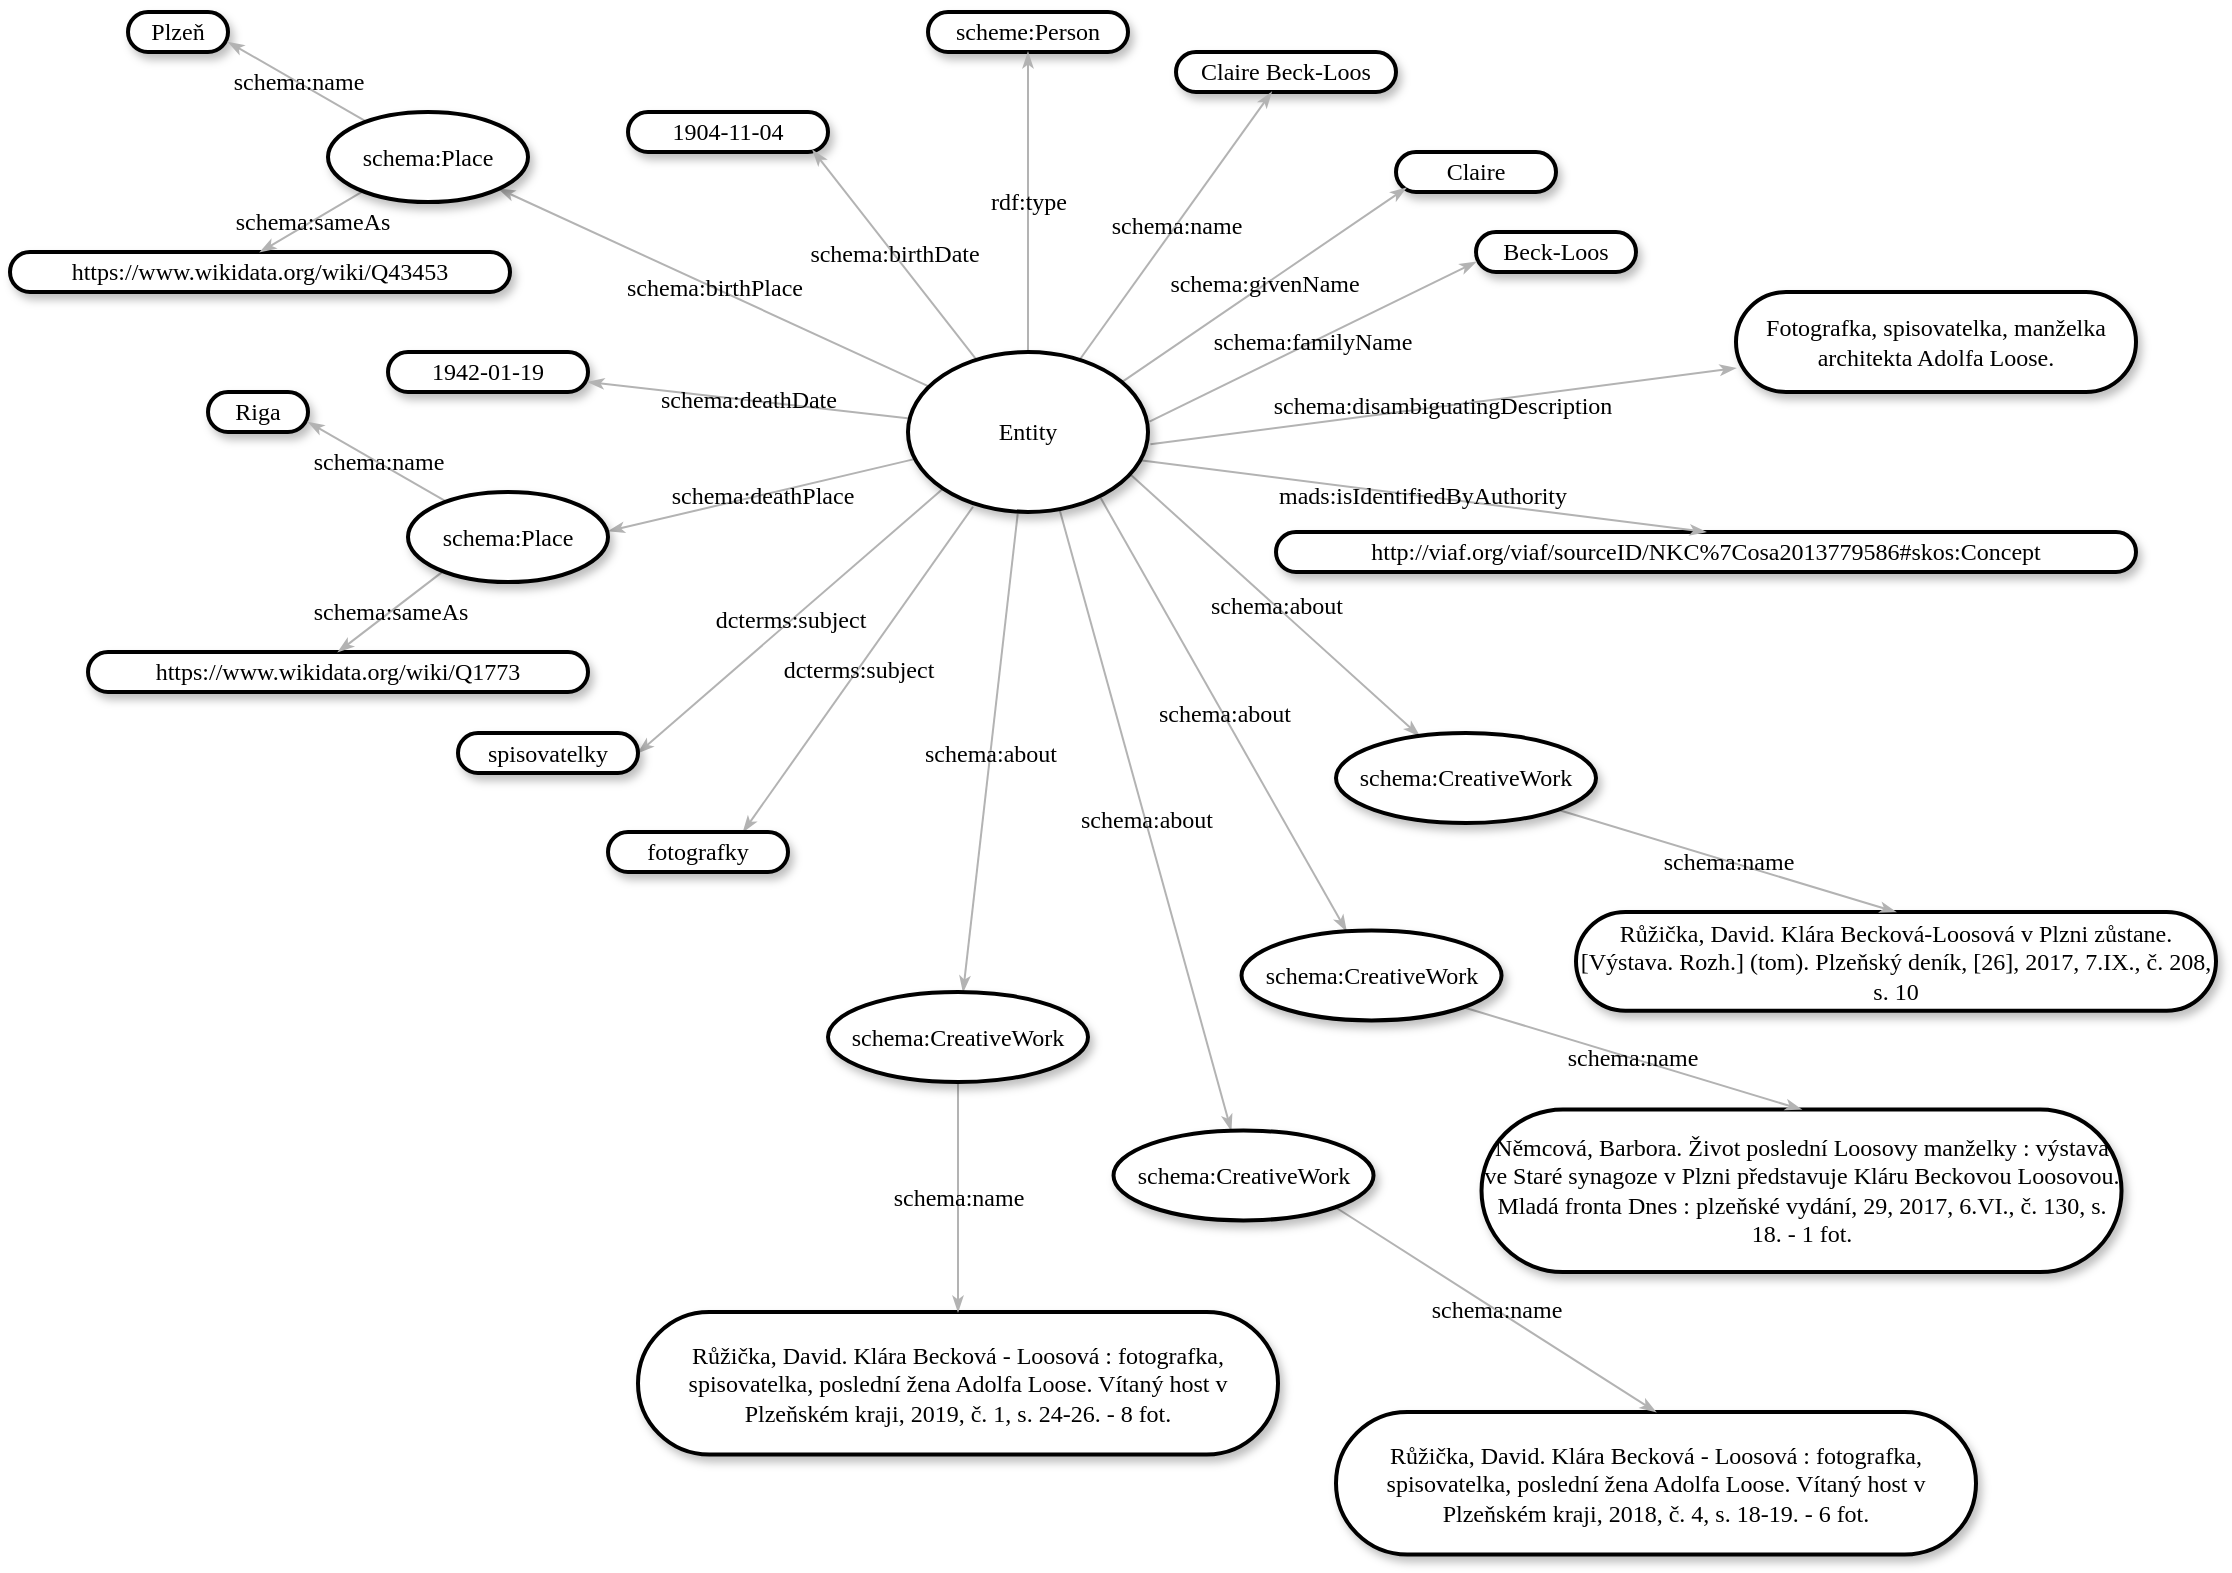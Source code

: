 <mxfile version="12.6.5" type="device"><diagram name="Page-1" id="ad52d381-51e7-2e0d-a935-2d0ddd2fd229"><mxGraphModel dx="1936" dy="1179" grid="1" gridSize="10" guides="1" tooltips="1" connect="1" arrows="1" fold="1" page="1" pageScale="1" pageWidth="1169" pageHeight="827" background="#ffffff" math="0" shadow="0"><root><mxCell id="0"/><mxCell id="1" parent="0"/><mxCell id="7_c8krMUsjnHkGN3nFv1-10" value="scheme:Person" style="whiteSpace=wrap;html=1;rounded=1;shadow=1;comic=0;labelBackgroundColor=none;strokeWidth=2;fontFamily=Verdana;fontSize=12;align=center;arcSize=50;" parent="1" vertex="1"><mxGeometry x="496" y="20" width="100" height="20" as="geometry"/></mxCell><mxCell id="7_c8krMUsjnHkGN3nFv1-11" value="rdf:type" style="edgeStyle=none;rounded=1;html=1;labelBackgroundColor=none;startArrow=none;startFill=0;startSize=5;endArrow=classicThin;endFill=1;endSize=5;jettySize=auto;orthogonalLoop=1;strokeColor=#B3B3B3;strokeWidth=1;fontFamily=Verdana;fontSize=12;exitX=0.5;exitY=0;exitDx=0;exitDy=0;" parent="1" source="7_c8krMUsjnHkGN3nFv1-6" target="7_c8krMUsjnHkGN3nFv1-10" edge="1"><mxGeometry relative="1" as="geometry"><mxPoint x="536" y="190" as="sourcePoint"/></mxGeometry></mxCell><mxCell id="7_c8krMUsjnHkGN3nFv1-12" value="1942-01-19" style="whiteSpace=wrap;html=1;rounded=1;shadow=1;comic=0;labelBackgroundColor=none;strokeWidth=2;fontFamily=Verdana;fontSize=12;align=center;arcSize=50;direction=west;" parent="1" vertex="1"><mxGeometry x="226" y="190" width="100" height="20" as="geometry"/></mxCell><mxCell id="7_c8krMUsjnHkGN3nFv1-13" value="schema:deathDate" style="edgeStyle=none;rounded=1;html=1;labelBackgroundColor=none;startArrow=none;startFill=0;startSize=5;endArrow=classicThin;endFill=1;endSize=5;jettySize=auto;orthogonalLoop=1;strokeColor=#B3B3B3;strokeWidth=1;fontFamily=Verdana;fontSize=12;entryX=0;entryY=0.25;entryDx=0;entryDy=0;" parent="1" source="7_c8krMUsjnHkGN3nFv1-6" target="7_c8krMUsjnHkGN3nFv1-12" edge="1"><mxGeometry relative="1" as="geometry"><mxPoint x="356" y="290" as="sourcePoint"/></mxGeometry></mxCell><mxCell id="7_c8krMUsjnHkGN3nFv1-14" value="Claire Beck-Loos" style="whiteSpace=wrap;html=1;rounded=1;shadow=1;comic=0;labelBackgroundColor=none;strokeWidth=2;fontFamily=Verdana;fontSize=12;align=center;arcSize=50;" parent="1" vertex="1"><mxGeometry x="620" y="40" width="110" height="20" as="geometry"/></mxCell><mxCell id="7_c8krMUsjnHkGN3nFv1-15" value="schema:name" style="edgeStyle=none;rounded=1;html=1;labelBackgroundColor=none;startArrow=none;startFill=0;startSize=5;endArrow=classicThin;endFill=1;endSize=5;jettySize=auto;orthogonalLoop=1;strokeColor=#B3B3B3;strokeWidth=1;fontFamily=Verdana;fontSize=12" parent="1" source="7_c8krMUsjnHkGN3nFv1-6" target="7_c8krMUsjnHkGN3nFv1-14" edge="1"><mxGeometry relative="1" as="geometry"><mxPoint x="424.974" y="572.053" as="sourcePoint"/></mxGeometry></mxCell><mxCell id="7_c8krMUsjnHkGN3nFv1-16" value="Beck-Loos" style="whiteSpace=wrap;html=1;rounded=1;shadow=1;comic=0;labelBackgroundColor=none;strokeWidth=2;fontFamily=Verdana;fontSize=12;align=center;arcSize=50;" parent="1" vertex="1"><mxGeometry x="770" y="130" width="80" height="20" as="geometry"/></mxCell><mxCell id="7_c8krMUsjnHkGN3nFv1-17" value="schema:familyName" style="edgeStyle=none;rounded=1;html=1;labelBackgroundColor=none;startArrow=none;startFill=0;startSize=5;endArrow=classicThin;endFill=1;endSize=5;jettySize=auto;orthogonalLoop=1;strokeColor=#B3B3B3;strokeWidth=1;fontFamily=Verdana;fontSize=12;exitX=1.006;exitY=0.435;exitDx=0;exitDy=0;exitPerimeter=0;entryX=0;entryY=0.75;entryDx=0;entryDy=0;" parent="1" source="7_c8krMUsjnHkGN3nFv1-6" target="7_c8krMUsjnHkGN3nFv1-16" edge="1"><mxGeometry relative="1" as="geometry"><mxPoint x="604.974" y="572.053" as="sourcePoint"/></mxGeometry></mxCell><mxCell id="7_c8krMUsjnHkGN3nFv1-18" value="Claire" style="whiteSpace=wrap;html=1;rounded=1;shadow=1;comic=0;labelBackgroundColor=none;strokeWidth=2;fontFamily=Verdana;fontSize=12;align=center;arcSize=50;" parent="1" vertex="1"><mxGeometry x="730" y="90" width="80" height="20" as="geometry"/></mxCell><mxCell id="7_c8krMUsjnHkGN3nFv1-19" value="schema:givenName" style="edgeStyle=none;rounded=1;html=1;labelBackgroundColor=none;startArrow=none;startFill=0;startSize=5;endArrow=classicThin;endFill=1;endSize=5;jettySize=auto;orthogonalLoop=1;strokeColor=#B3B3B3;strokeWidth=1;fontFamily=Verdana;fontSize=12;entryX=0.065;entryY=0.893;entryDx=0;entryDy=0;entryPerimeter=0;exitX=0.894;exitY=0.185;exitDx=0;exitDy=0;exitPerimeter=0;" parent="1" source="7_c8krMUsjnHkGN3nFv1-6" target="7_c8krMUsjnHkGN3nFv1-18" edge="1"><mxGeometry relative="1" as="geometry"><mxPoint x="754.974" y="572.053" as="sourcePoint"/></mxGeometry></mxCell><mxCell id="7_c8krMUsjnHkGN3nFv1-20" value="1904-11-04" style="whiteSpace=wrap;html=1;rounded=1;shadow=1;comic=0;labelBackgroundColor=none;strokeWidth=2;fontFamily=Verdana;fontSize=12;align=center;arcSize=50;" parent="1" vertex="1"><mxGeometry x="346" y="70" width="100" height="20" as="geometry"/></mxCell><mxCell id="7_c8krMUsjnHkGN3nFv1-21" value="schema:birthDate" style="edgeStyle=none;rounded=1;html=1;labelBackgroundColor=none;startArrow=none;startFill=0;startSize=5;endArrow=classicThin;endFill=1;endSize=5;jettySize=auto;orthogonalLoop=1;strokeColor=#B3B3B3;strokeWidth=1;fontFamily=Verdana;fontSize=12;entryX=0.923;entryY=0.95;entryDx=0;entryDy=0;exitX=0.285;exitY=0.048;exitDx=0;exitDy=0;exitPerimeter=0;entryPerimeter=0;" parent="1" source="7_c8krMUsjnHkGN3nFv1-6" target="7_c8krMUsjnHkGN3nFv1-20" edge="1"><mxGeometry relative="1" as="geometry"><mxPoint x="446" y="180" as="sourcePoint"/></mxGeometry></mxCell><mxCell id="7_c8krMUsjnHkGN3nFv1-25" value="schema:deathPlace" style="edgeStyle=none;rounded=1;html=1;labelBackgroundColor=none;startArrow=none;startFill=0;startSize=5;endArrow=classicThin;endFill=1;endSize=5;jettySize=auto;orthogonalLoop=1;strokeColor=#B3B3B3;strokeWidth=1;fontFamily=Verdana;fontSize=12;entryX=1.002;entryY=0.435;entryDx=0;entryDy=0;exitX=0.031;exitY=0.668;exitDx=0;exitDy=0;exitPerimeter=0;entryPerimeter=0;" parent="1" source="7_c8krMUsjnHkGN3nFv1-6" target="7_c8krMUsjnHkGN3nFv1-41" edge="1"><mxGeometry relative="1" as="geometry"><mxPoint x="436" y="450" as="sourcePoint"/><mxPoint x="336" y="280" as="targetPoint"/></mxGeometry></mxCell><mxCell id="7_c8krMUsjnHkGN3nFv1-27" value="schema:birthPlace" style="edgeStyle=none;rounded=1;html=1;labelBackgroundColor=none;startArrow=none;startFill=0;startSize=5;endArrow=classicThin;endFill=1;endSize=5;jettySize=auto;orthogonalLoop=1;strokeColor=#B3B3B3;strokeWidth=1;fontFamily=Verdana;fontSize=12;entryX=1;entryY=1;entryDx=0;entryDy=0;" parent="1" source="7_c8krMUsjnHkGN3nFv1-6" target="7_c8krMUsjnHkGN3nFv1-34" edge="1"><mxGeometry relative="1" as="geometry"><mxPoint x="406" y="250" as="sourcePoint"/><mxPoint x="346" y="135" as="targetPoint"/></mxGeometry></mxCell><mxCell id="7_c8krMUsjnHkGN3nFv1-28" value="http://viaf.org/viaf/sourceID/NKC%7Cosa2013779586#skos:Concept" style="whiteSpace=wrap;html=1;rounded=1;shadow=1;comic=0;labelBackgroundColor=none;strokeWidth=2;fontFamily=Verdana;fontSize=12;align=center;arcSize=50;" parent="1" vertex="1"><mxGeometry x="670" y="280" width="430" height="20" as="geometry"/></mxCell><mxCell id="7_c8krMUsjnHkGN3nFv1-29" value="mads:isIdentifiedByAuthority" style="edgeStyle=none;rounded=1;html=1;labelBackgroundColor=none;startArrow=none;startFill=0;startSize=5;endArrow=classicThin;endFill=1;endSize=5;jettySize=auto;orthogonalLoop=1;strokeColor=#B3B3B3;strokeWidth=1;fontFamily=Verdana;fontSize=12;entryX=0.5;entryY=0;entryDx=0;entryDy=0;exitX=0.967;exitY=0.677;exitDx=0;exitDy=0;exitPerimeter=0;" parent="1" source="7_c8krMUsjnHkGN3nFv1-6" target="7_c8krMUsjnHkGN3nFv1-28" edge="1"><mxGeometry relative="1" as="geometry"><mxPoint x="600" y="300" as="sourcePoint"/></mxGeometry></mxCell><mxCell id="7_c8krMUsjnHkGN3nFv1-31" value="schema:disambiguatingDescription" style="edgeStyle=none;rounded=1;html=1;labelBackgroundColor=none;startArrow=none;startFill=0;startSize=5;endArrow=classicThin;endFill=1;endSize=5;jettySize=auto;orthogonalLoop=1;strokeColor=#B3B3B3;strokeWidth=1;fontFamily=Verdana;fontSize=12;exitX=1.01;exitY=0.577;exitDx=0;exitDy=0;exitPerimeter=0;" parent="1" source="7_c8krMUsjnHkGN3nFv1-6" target="7_c8krMUsjnHkGN3nFv1-30" edge="1"><mxGeometry relative="1" as="geometry"><mxPoint x="764.974" y="82.053" as="sourcePoint"/></mxGeometry></mxCell><mxCell id="7_c8krMUsjnHkGN3nFv1-36" value="Plzeň" style="whiteSpace=wrap;html=1;rounded=1;shadow=1;comic=0;labelBackgroundColor=none;strokeWidth=2;fontFamily=Verdana;fontSize=12;align=center;arcSize=50;direction=west;" parent="1" vertex="1"><mxGeometry x="96" y="20" width="50" height="20" as="geometry"/></mxCell><mxCell id="7_c8krMUsjnHkGN3nFv1-37" value="schema:name" style="edgeStyle=none;rounded=1;html=1;labelBackgroundColor=none;startArrow=none;startFill=0;startSize=5;endArrow=classicThin;endFill=1;endSize=5;jettySize=auto;orthogonalLoop=1;strokeColor=#B3B3B3;strokeWidth=1;fontFamily=Verdana;fontSize=12;entryX=0;entryY=0.25;entryDx=0;entryDy=0;" parent="1" source="7_c8krMUsjnHkGN3nFv1-34" target="7_c8krMUsjnHkGN3nFv1-36" edge="1"><mxGeometry relative="1" as="geometry"><mxPoint x="365.995" y="390.003" as="sourcePoint"/></mxGeometry></mxCell><mxCell id="7_c8krMUsjnHkGN3nFv1-38" value="https://www.wikidata.org/wiki/Q43453" style="whiteSpace=wrap;html=1;rounded=1;shadow=1;comic=0;labelBackgroundColor=none;strokeWidth=2;fontFamily=Verdana;fontSize=12;align=center;arcSize=50;direction=west;" parent="1" vertex="1"><mxGeometry x="37" y="140" width="250" height="20" as="geometry"/></mxCell><mxCell id="7_c8krMUsjnHkGN3nFv1-39" value="schema:sameAs" style="edgeStyle=none;rounded=1;html=1;labelBackgroundColor=none;startArrow=none;startFill=0;startSize=5;endArrow=classicThin;endFill=1;endSize=5;jettySize=auto;orthogonalLoop=1;strokeColor=#B3B3B3;strokeWidth=1;fontFamily=Verdana;fontSize=12;entryX=0.5;entryY=1;entryDx=0;entryDy=0;exitX=0.18;exitY=0.874;exitDx=0;exitDy=0;exitPerimeter=0;" parent="1" source="7_c8krMUsjnHkGN3nFv1-34" target="7_c8krMUsjnHkGN3nFv1-38" edge="1"><mxGeometry relative="1" as="geometry"><mxPoint x="357.045" y="476.873" as="sourcePoint"/></mxGeometry></mxCell><mxCell id="7_c8krMUsjnHkGN3nFv1-42" value="Riga" style="whiteSpace=wrap;html=1;rounded=1;shadow=1;comic=0;labelBackgroundColor=none;strokeWidth=2;fontFamily=Verdana;fontSize=12;align=center;arcSize=50;direction=west;" parent="1" vertex="1"><mxGeometry x="136" y="210" width="50" height="20" as="geometry"/></mxCell><mxCell id="7_c8krMUsjnHkGN3nFv1-43" value="schema:name" style="edgeStyle=none;rounded=1;html=1;labelBackgroundColor=none;startArrow=none;startFill=0;startSize=5;endArrow=classicThin;endFill=1;endSize=5;jettySize=auto;orthogonalLoop=1;strokeColor=#B3B3B3;strokeWidth=1;fontFamily=Verdana;fontSize=12;entryX=0;entryY=0.25;entryDx=0;entryDy=0;" parent="1" source="7_c8krMUsjnHkGN3nFv1-41" target="7_c8krMUsjnHkGN3nFv1-42" edge="1"><mxGeometry relative="1" as="geometry"><mxPoint x="405.995" y="580.003" as="sourcePoint"/></mxGeometry></mxCell><mxCell id="7_c8krMUsjnHkGN3nFv1-44" value="https://www.wikidata.org/wiki/Q1773" style="whiteSpace=wrap;html=1;rounded=1;shadow=1;comic=0;labelBackgroundColor=none;strokeWidth=2;fontFamily=Verdana;fontSize=12;align=center;arcSize=50;direction=west;" parent="1" vertex="1"><mxGeometry x="76" y="340" width="250" height="20" as="geometry"/></mxCell><mxCell id="7_c8krMUsjnHkGN3nFv1-45" value="schema:sameAs" style="edgeStyle=none;rounded=1;html=1;labelBackgroundColor=none;startArrow=none;startFill=0;startSize=5;endArrow=classicThin;endFill=1;endSize=5;jettySize=auto;orthogonalLoop=1;strokeColor=#B3B3B3;strokeWidth=1;fontFamily=Verdana;fontSize=12;entryX=0.5;entryY=1;entryDx=0;entryDy=0;exitX=0.18;exitY=0.874;exitDx=0;exitDy=0;exitPerimeter=0;" parent="1" source="7_c8krMUsjnHkGN3nFv1-41" target="7_c8krMUsjnHkGN3nFv1-44" edge="1"><mxGeometry relative="1" as="geometry"><mxPoint x="397.045" y="666.873" as="sourcePoint"/></mxGeometry></mxCell><mxCell id="7_c8krMUsjnHkGN3nFv1-54" value="dcterms:subject" style="edgeStyle=none;rounded=1;html=1;labelBackgroundColor=none;startArrow=none;startFill=0;startSize=5;endArrow=classicThin;endFill=1;endSize=5;jettySize=auto;orthogonalLoop=1;strokeColor=#B3B3B3;strokeWidth=1;fontFamily=Verdana;fontSize=12;exitX=0;exitY=1;exitDx=0;exitDy=0;entryX=0;entryY=0.5;entryDx=0;entryDy=0;" parent="1" source="7_c8krMUsjnHkGN3nFv1-6" target="7_c8krMUsjnHkGN3nFv1-56" edge="1"><mxGeometry relative="1" as="geometry"><mxPoint x="543.72" y="513.44" as="sourcePoint"/><mxPoint x="350.57" y="382.314" as="targetPoint"/></mxGeometry></mxCell><mxCell id="7_c8krMUsjnHkGN3nFv1-56" value="spisovatelky" style="whiteSpace=wrap;html=1;rounded=1;shadow=1;comic=0;labelBackgroundColor=none;strokeWidth=2;fontFamily=Verdana;fontSize=12;align=center;arcSize=50;direction=west;" parent="1" vertex="1"><mxGeometry x="261" y="380.5" width="90" height="20" as="geometry"/></mxCell><mxCell id="7_c8krMUsjnHkGN3nFv1-60" value="dcterms:subject" style="edgeStyle=none;rounded=1;html=1;labelBackgroundColor=none;startArrow=none;startFill=0;startSize=5;endArrow=classicThin;endFill=1;endSize=5;jettySize=auto;orthogonalLoop=1;strokeColor=#B3B3B3;strokeWidth=1;fontFamily=Verdana;fontSize=12;exitX=0.271;exitY=0.967;exitDx=0;exitDy=0;exitPerimeter=0;entryX=0.25;entryY=1;entryDx=0;entryDy=0;" parent="1" source="7_c8krMUsjnHkGN3nFv1-6" target="7_c8krMUsjnHkGN3nFv1-62" edge="1"><mxGeometry relative="1" as="geometry"><mxPoint x="568" y="320" as="sourcePoint"/><mxPoint x="423.5" y="434.64" as="targetPoint"/></mxGeometry></mxCell><mxCell id="7_c8krMUsjnHkGN3nFv1-62" value="fotografky" style="whiteSpace=wrap;html=1;rounded=1;shadow=1;comic=0;labelBackgroundColor=none;strokeWidth=2;fontFamily=Verdana;fontSize=12;align=center;arcSize=50;direction=west;" parent="1" vertex="1"><mxGeometry x="336" y="430" width="90" height="20" as="geometry"/></mxCell><mxCell id="7_c8krMUsjnHkGN3nFv1-34" value="schema:Place" style="ellipse;whiteSpace=wrap;html=1;rounded=1;shadow=1;comic=0;labelBackgroundColor=none;strokeWidth=2;fontFamily=Verdana;fontSize=12;align=center;" parent="1" vertex="1"><mxGeometry x="196" y="70" width="100" height="45" as="geometry"/></mxCell><mxCell id="7_c8krMUsjnHkGN3nFv1-41" value="schema:Place" style="ellipse;whiteSpace=wrap;html=1;rounded=1;shadow=1;comic=0;labelBackgroundColor=none;strokeWidth=2;fontFamily=Verdana;fontSize=12;align=center;" parent="1" vertex="1"><mxGeometry x="236" y="260" width="100" height="45" as="geometry"/></mxCell><mxCell id="7_c8krMUsjnHkGN3nFv1-30" value="Fotografka, spisovatelka, manželka architekta Adolfa Loose." style="whiteSpace=wrap;html=1;rounded=1;shadow=1;comic=0;labelBackgroundColor=none;strokeWidth=2;fontFamily=Verdana;fontSize=12;align=center;arcSize=50;" parent="1" vertex="1"><mxGeometry x="900" y="160" width="200" height="50" as="geometry"/></mxCell><mxCell id="7_c8krMUsjnHkGN3nFv1-65" value="schema:about" style="edgeStyle=none;rounded=1;html=1;labelBackgroundColor=none;startArrow=none;startFill=0;startSize=5;endArrow=classicThin;endFill=1;endSize=5;jettySize=auto;orthogonalLoop=1;strokeColor=#B3B3B3;strokeWidth=1;fontFamily=Verdana;fontSize=12;exitX=0.927;exitY=0.766;exitDx=0;exitDy=0;exitPerimeter=0;" parent="1" source="7_c8krMUsjnHkGN3nFv1-6" target="7_c8krMUsjnHkGN3nFv1-68" edge="1"><mxGeometry relative="1" as="geometry"><mxPoint x="672.52" y="380.5" as="sourcePoint"/><mxPoint x="608" y="724.86" as="targetPoint"/></mxGeometry></mxCell><mxCell id="7_c8krMUsjnHkGN3nFv1-66" value="Růžička, David. Klára Becková-Loosová v Plzni zůstane. [Výstava. Rozh.] (tom). Plzeňský deník, [26], 2017, 7.IX., č. 208, s. 10" style="whiteSpace=wrap;html=1;rounded=1;shadow=1;comic=0;labelBackgroundColor=none;strokeWidth=2;fontFamily=Verdana;fontSize=12;align=center;arcSize=50;direction=west;" parent="1" vertex="1"><mxGeometry x="820" y="470" width="320" height="49.36" as="geometry"/></mxCell><mxCell id="7_c8krMUsjnHkGN3nFv1-67" value="schema:name" style="edgeStyle=none;rounded=1;html=1;labelBackgroundColor=none;startArrow=none;startFill=0;startSize=5;endArrow=classicThin;endFill=1;endSize=5;jettySize=auto;orthogonalLoop=1;strokeColor=#B3B3B3;strokeWidth=1;fontFamily=Verdana;fontSize=12;entryX=0.5;entryY=1;entryDx=0;entryDy=0;exitX=1;exitY=1;exitDx=0;exitDy=0;" parent="1" source="7_c8krMUsjnHkGN3nFv1-68" target="7_c8krMUsjnHkGN3nFv1-66" edge="1"><mxGeometry relative="1" as="geometry"><mxPoint x="677.995" y="1024.863" as="sourcePoint"/></mxGeometry></mxCell><mxCell id="7_c8krMUsjnHkGN3nFv1-68" value="schema:CreativeWork" style="ellipse;whiteSpace=wrap;html=1;rounded=1;shadow=1;comic=0;labelBackgroundColor=none;strokeWidth=2;fontFamily=Verdana;fontSize=12;align=center;" parent="1" vertex="1"><mxGeometry x="700" y="380.5" width="130" height="45" as="geometry"/></mxCell><mxCell id="7_c8krMUsjnHkGN3nFv1-69" value="schema:about" style="edgeStyle=none;rounded=1;html=1;labelBackgroundColor=none;startArrow=none;startFill=0;startSize=5;endArrow=classicThin;endFill=1;endSize=5;jettySize=auto;orthogonalLoop=1;strokeColor=#B3B3B3;strokeWidth=1;fontFamily=Verdana;fontSize=12;exitX=0.803;exitY=0.913;exitDx=0;exitDy=0;exitPerimeter=0;" parent="1" source="7_c8krMUsjnHkGN3nFv1-6" target="7_c8krMUsjnHkGN3nFv1-72" edge="1"><mxGeometry relative="1" as="geometry"><mxPoint x="550.0" y="350" as="sourcePoint"/><mxPoint x="560.76" y="823.58" as="targetPoint"/></mxGeometry></mxCell><mxCell id="7_c8krMUsjnHkGN3nFv1-70" value="Němcová, Barbora. Život poslední Loosovy manželky : výstava ve Staré synagoze v Plzni představuje Kláru Beckovou Loosovou. Mladá fronta Dnes : plzeňské vydání, 29, 2017, 6.VI., č. 130, s. 18. - 1 fot." style="whiteSpace=wrap;html=1;rounded=1;shadow=1;comic=0;labelBackgroundColor=none;strokeWidth=2;fontFamily=Verdana;fontSize=12;align=center;arcSize=50;direction=west;" parent="1" vertex="1"><mxGeometry x="772.76" y="568.72" width="320" height="81.28" as="geometry"/></mxCell><mxCell id="7_c8krMUsjnHkGN3nFv1-71" value="schema:name" style="edgeStyle=none;rounded=1;html=1;labelBackgroundColor=none;startArrow=none;startFill=0;startSize=5;endArrow=classicThin;endFill=1;endSize=5;jettySize=auto;orthogonalLoop=1;strokeColor=#B3B3B3;strokeWidth=1;fontFamily=Verdana;fontSize=12;entryX=0.5;entryY=1;entryDx=0;entryDy=0;exitX=1;exitY=1;exitDx=0;exitDy=0;" parent="1" source="7_c8krMUsjnHkGN3nFv1-72" target="7_c8krMUsjnHkGN3nFv1-70" edge="1"><mxGeometry relative="1" as="geometry"><mxPoint x="630.755" y="1123.583" as="sourcePoint"/></mxGeometry></mxCell><mxCell id="7_c8krMUsjnHkGN3nFv1-72" value="schema:CreativeWork" style="ellipse;whiteSpace=wrap;html=1;rounded=1;shadow=1;comic=0;labelBackgroundColor=none;strokeWidth=2;fontFamily=Verdana;fontSize=12;align=center;" parent="1" vertex="1"><mxGeometry x="652.76" y="479.22" width="130" height="45" as="geometry"/></mxCell><mxCell id="7_c8krMUsjnHkGN3nFv1-73" value="schema:about" style="edgeStyle=none;rounded=1;html=1;labelBackgroundColor=none;startArrow=none;startFill=0;startSize=5;endArrow=classicThin;endFill=1;endSize=5;jettySize=auto;orthogonalLoop=1;strokeColor=#B3B3B3;strokeWidth=1;fontFamily=Verdana;fontSize=12;exitX=0.632;exitY=0.987;exitDx=0;exitDy=0;exitPerimeter=0;" parent="1" source="7_c8krMUsjnHkGN3nFv1-6" target="7_c8krMUsjnHkGN3nFv1-76" edge="1"><mxGeometry relative="1" as="geometry"><mxPoint x="486.0" y="450" as="sourcePoint"/><mxPoint x="496.76" y="923.58" as="targetPoint"/></mxGeometry></mxCell><mxCell id="7_c8krMUsjnHkGN3nFv1-74" value="Růžička, David. Klára Becková - Loosová : fotografka, spisovatelka, poslední žena Adolfa Loose. Vítaný host v Plzeňském kraji, 2018, č. 4, s. 18-19. - 6 fot." style="whiteSpace=wrap;html=1;rounded=1;shadow=1;comic=0;labelBackgroundColor=none;strokeWidth=2;fontFamily=Verdana;fontSize=12;align=center;arcSize=50;direction=west;" parent="1" vertex="1"><mxGeometry x="700" y="720" width="320" height="71.28" as="geometry"/></mxCell><mxCell id="7_c8krMUsjnHkGN3nFv1-75" value="schema:name" style="edgeStyle=none;rounded=1;html=1;labelBackgroundColor=none;startArrow=none;startFill=0;startSize=5;endArrow=classicThin;endFill=1;endSize=5;jettySize=auto;orthogonalLoop=1;strokeColor=#B3B3B3;strokeWidth=1;fontFamily=Verdana;fontSize=12;entryX=0.5;entryY=1;entryDx=0;entryDy=0;exitX=1;exitY=1;exitDx=0;exitDy=0;" parent="1" source="7_c8krMUsjnHkGN3nFv1-76" target="7_c8krMUsjnHkGN3nFv1-74" edge="1"><mxGeometry relative="1" as="geometry"><mxPoint x="566.755" y="1223.583" as="sourcePoint"/></mxGeometry></mxCell><mxCell id="7_c8krMUsjnHkGN3nFv1-76" value="schema:CreativeWork" style="ellipse;whiteSpace=wrap;html=1;rounded=1;shadow=1;comic=0;labelBackgroundColor=none;strokeWidth=2;fontFamily=Verdana;fontSize=12;align=center;" parent="1" vertex="1"><mxGeometry x="588.76" y="579.22" width="130" height="45" as="geometry"/></mxCell><mxCell id="7_c8krMUsjnHkGN3nFv1-77" value="schema:about" style="edgeStyle=none;rounded=1;html=1;labelBackgroundColor=none;startArrow=none;startFill=0;startSize=5;endArrow=classicThin;endFill=1;endSize=5;jettySize=auto;orthogonalLoop=1;strokeColor=#B3B3B3;strokeWidth=1;fontFamily=Verdana;fontSize=12;exitX=0.457;exitY=1.013;exitDx=0;exitDy=0;exitPerimeter=0;" parent="1" source="7_c8krMUsjnHkGN3nFv1-6" target="7_c8krMUsjnHkGN3nFv1-80" edge="1"><mxGeometry relative="1" as="geometry"><mxPoint x="307.24" y="450" as="sourcePoint"/><mxPoint x="318" y="923.58" as="targetPoint"/></mxGeometry></mxCell><mxCell id="7_c8krMUsjnHkGN3nFv1-78" value="Růžička, David. Klára Becková - Loosová : fotografka, spisovatelka, poslední žena Adolfa Loose. Vítaný host v Plzeňském kraji, 2019, č. 1, s. 24-26. - 8 fot." style="whiteSpace=wrap;html=1;rounded=1;shadow=1;comic=0;labelBackgroundColor=none;strokeWidth=2;fontFamily=Verdana;fontSize=12;align=center;arcSize=50;direction=west;" parent="1" vertex="1"><mxGeometry x="351" y="670" width="320" height="71.28" as="geometry"/></mxCell><mxCell id="7_c8krMUsjnHkGN3nFv1-79" value="schema:name" style="edgeStyle=none;rounded=1;html=1;labelBackgroundColor=none;startArrow=none;startFill=0;startSize=5;endArrow=classicThin;endFill=1;endSize=5;jettySize=auto;orthogonalLoop=1;strokeColor=#B3B3B3;strokeWidth=1;fontFamily=Verdana;fontSize=12;entryX=0.5;entryY=1;entryDx=0;entryDy=0;exitX=0.5;exitY=1;exitDx=0;exitDy=0;" parent="1" source="7_c8krMUsjnHkGN3nFv1-80" target="7_c8krMUsjnHkGN3nFv1-78" edge="1"><mxGeometry relative="1" as="geometry"><mxPoint x="387.995" y="1223.583" as="sourcePoint"/></mxGeometry></mxCell><mxCell id="7_c8krMUsjnHkGN3nFv1-80" value="schema:CreativeWork" style="ellipse;whiteSpace=wrap;html=1;rounded=1;shadow=1;comic=0;labelBackgroundColor=none;strokeWidth=2;fontFamily=Verdana;fontSize=12;align=center;" parent="1" vertex="1"><mxGeometry x="446" y="510" width="130" height="45" as="geometry"/></mxCell><mxCell id="7_c8krMUsjnHkGN3nFv1-6" value="Entity" style="ellipse;whiteSpace=wrap;html=1;rounded=1;shadow=1;comic=0;labelBackgroundColor=none;strokeWidth=2;fontFamily=Verdana;fontSize=12;align=center;" parent="1" vertex="1"><mxGeometry x="486" y="190" width="120" height="80" as="geometry"/></mxCell></root></mxGraphModel></diagram></mxfile>